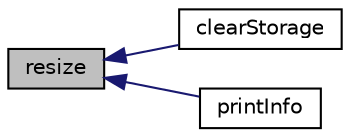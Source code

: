 digraph "resize"
{
  bgcolor="transparent";
  edge [fontname="Helvetica",fontsize="10",labelfontname="Helvetica",labelfontsize="10"];
  node [fontname="Helvetica",fontsize="10",shape=record];
  rankdir="LR";
  Node344 [label="resize",height=0.2,width=0.4,color="black", fillcolor="grey75", style="filled", fontcolor="black"];
  Node344 -> Node345 [dir="back",color="midnightblue",fontsize="10",style="solid",fontname="Helvetica"];
  Node345 [label="clearStorage",height=0.2,width=0.4,color="black",URL="$a26881.html#a77e7fd5aa3adf14be9cbcd6e670f7843",tooltip="Clear the table entries and the table itself. "];
  Node344 -> Node346 [dir="back",color="midnightblue",fontsize="10",style="solid",fontname="Helvetica"];
  Node346 [label="printInfo",height=0.2,width=0.4,color="black",URL="$a26881.html#a4630bfbe0bfbb22452195c1644979442",tooltip="Print information. "];
}
